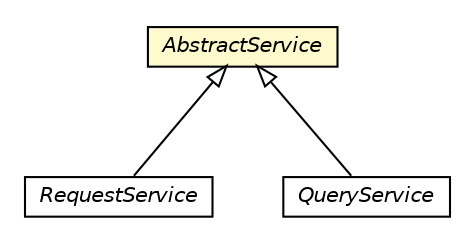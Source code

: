 #!/usr/local/bin/dot
#
# Class diagram 
# Generated by UMLGraph version R5_6-24-gf6e263 (http://www.umlgraph.org/)
#

digraph G {
	edge [fontname="Helvetica",fontsize=10,labelfontname="Helvetica",labelfontsize=10];
	node [fontname="Helvetica",fontsize=10,shape=plaintext];
	nodesep=0.25;
	ranksep=0.5;
	// org.universAAL.ui.handler.kinect.adapter.serviceBus.RequestService
	c1938811 [label=<<table title="org.universAAL.ui.handler.kinect.adapter.serviceBus.RequestService" border="0" cellborder="1" cellspacing="0" cellpadding="2" port="p" href="./RequestService.html">
		<tr><td><table border="0" cellspacing="0" cellpadding="1">
<tr><td align="center" balign="center"><font face="Helvetica-Oblique"> RequestService </font></td></tr>
		</table></td></tr>
		</table>>, URL="./RequestService.html", fontname="Helvetica", fontcolor="black", fontsize=10.0];
	// org.universAAL.ui.handler.kinect.adapter.serviceBus.AbstractService
	c1938812 [label=<<table title="org.universAAL.ui.handler.kinect.adapter.serviceBus.AbstractService" border="0" cellborder="1" cellspacing="0" cellpadding="2" port="p" bgcolor="lemonChiffon" href="./AbstractService.html">
		<tr><td><table border="0" cellspacing="0" cellpadding="1">
<tr><td align="center" balign="center"><font face="Helvetica-Oblique"> AbstractService </font></td></tr>
		</table></td></tr>
		</table>>, URL="./AbstractService.html", fontname="Helvetica", fontcolor="black", fontsize=10.0];
	// org.universAAL.ui.handler.kinect.adapter.serviceBus.QueryService
	c1938813 [label=<<table title="org.universAAL.ui.handler.kinect.adapter.serviceBus.QueryService" border="0" cellborder="1" cellspacing="0" cellpadding="2" port="p" href="./QueryService.html">
		<tr><td><table border="0" cellspacing="0" cellpadding="1">
<tr><td align="center" balign="center"><font face="Helvetica-Oblique"> QueryService </font></td></tr>
		</table></td></tr>
		</table>>, URL="./QueryService.html", fontname="Helvetica", fontcolor="black", fontsize=10.0];
	//org.universAAL.ui.handler.kinect.adapter.serviceBus.RequestService extends org.universAAL.ui.handler.kinect.adapter.serviceBus.AbstractService
	c1938812:p -> c1938811:p [dir=back,arrowtail=empty];
	//org.universAAL.ui.handler.kinect.adapter.serviceBus.QueryService extends org.universAAL.ui.handler.kinect.adapter.serviceBus.AbstractService
	c1938812:p -> c1938813:p [dir=back,arrowtail=empty];
}

